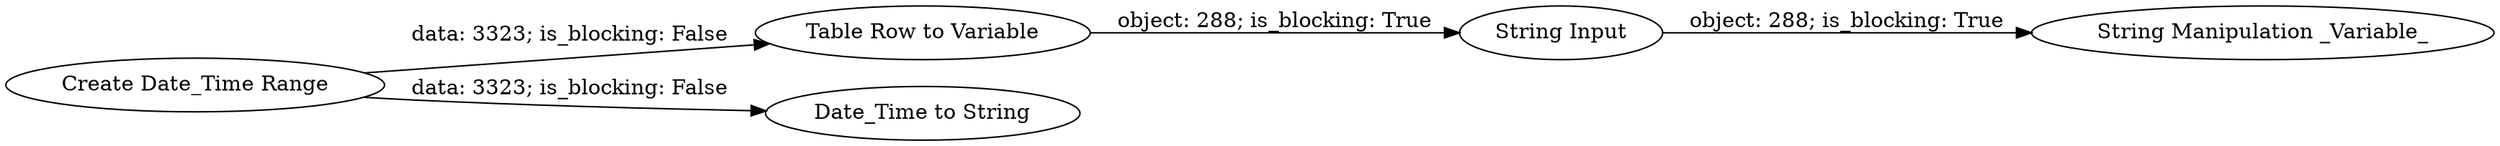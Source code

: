 digraph {
	"-4791708070329249617_3" [label="String Input"]
	"-4791708070329249617_2" [label="Table Row to Variable"]
	"-4791708070329249617_5" [label="Date_Time to String"]
	"-4791708070329249617_1" [label="Create Date_Time Range"]
	"-4791708070329249617_4" [label="String Manipulation _Variable_"]
	"-4791708070329249617_1" -> "-4791708070329249617_2" [label="data: 3323; is_blocking: False"]
	"-4791708070329249617_3" -> "-4791708070329249617_4" [label="object: 288; is_blocking: True"]
	"-4791708070329249617_2" -> "-4791708070329249617_3" [label="object: 288; is_blocking: True"]
	"-4791708070329249617_1" -> "-4791708070329249617_5" [label="data: 3323; is_blocking: False"]
	rankdir=LR
}
